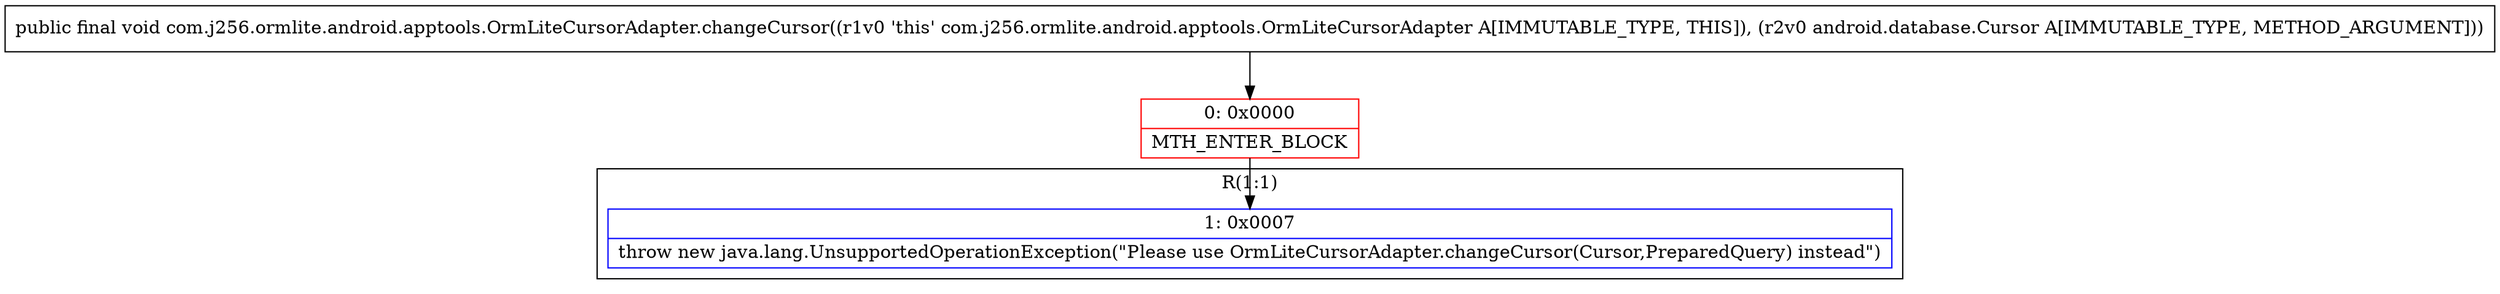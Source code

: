 digraph "CFG forcom.j256.ormlite.android.apptools.OrmLiteCursorAdapter.changeCursor(Landroid\/database\/Cursor;)V" {
subgraph cluster_Region_1107744982 {
label = "R(1:1)";
node [shape=record,color=blue];
Node_1 [shape=record,label="{1\:\ 0x0007|throw new java.lang.UnsupportedOperationException(\"Please use OrmLiteCursorAdapter.changeCursor(Cursor,PreparedQuery) instead\")\l}"];
}
Node_0 [shape=record,color=red,label="{0\:\ 0x0000|MTH_ENTER_BLOCK\l}"];
MethodNode[shape=record,label="{public final void com.j256.ormlite.android.apptools.OrmLiteCursorAdapter.changeCursor((r1v0 'this' com.j256.ormlite.android.apptools.OrmLiteCursorAdapter A[IMMUTABLE_TYPE, THIS]), (r2v0 android.database.Cursor A[IMMUTABLE_TYPE, METHOD_ARGUMENT])) }"];
MethodNode -> Node_0;
Node_0 -> Node_1;
}

